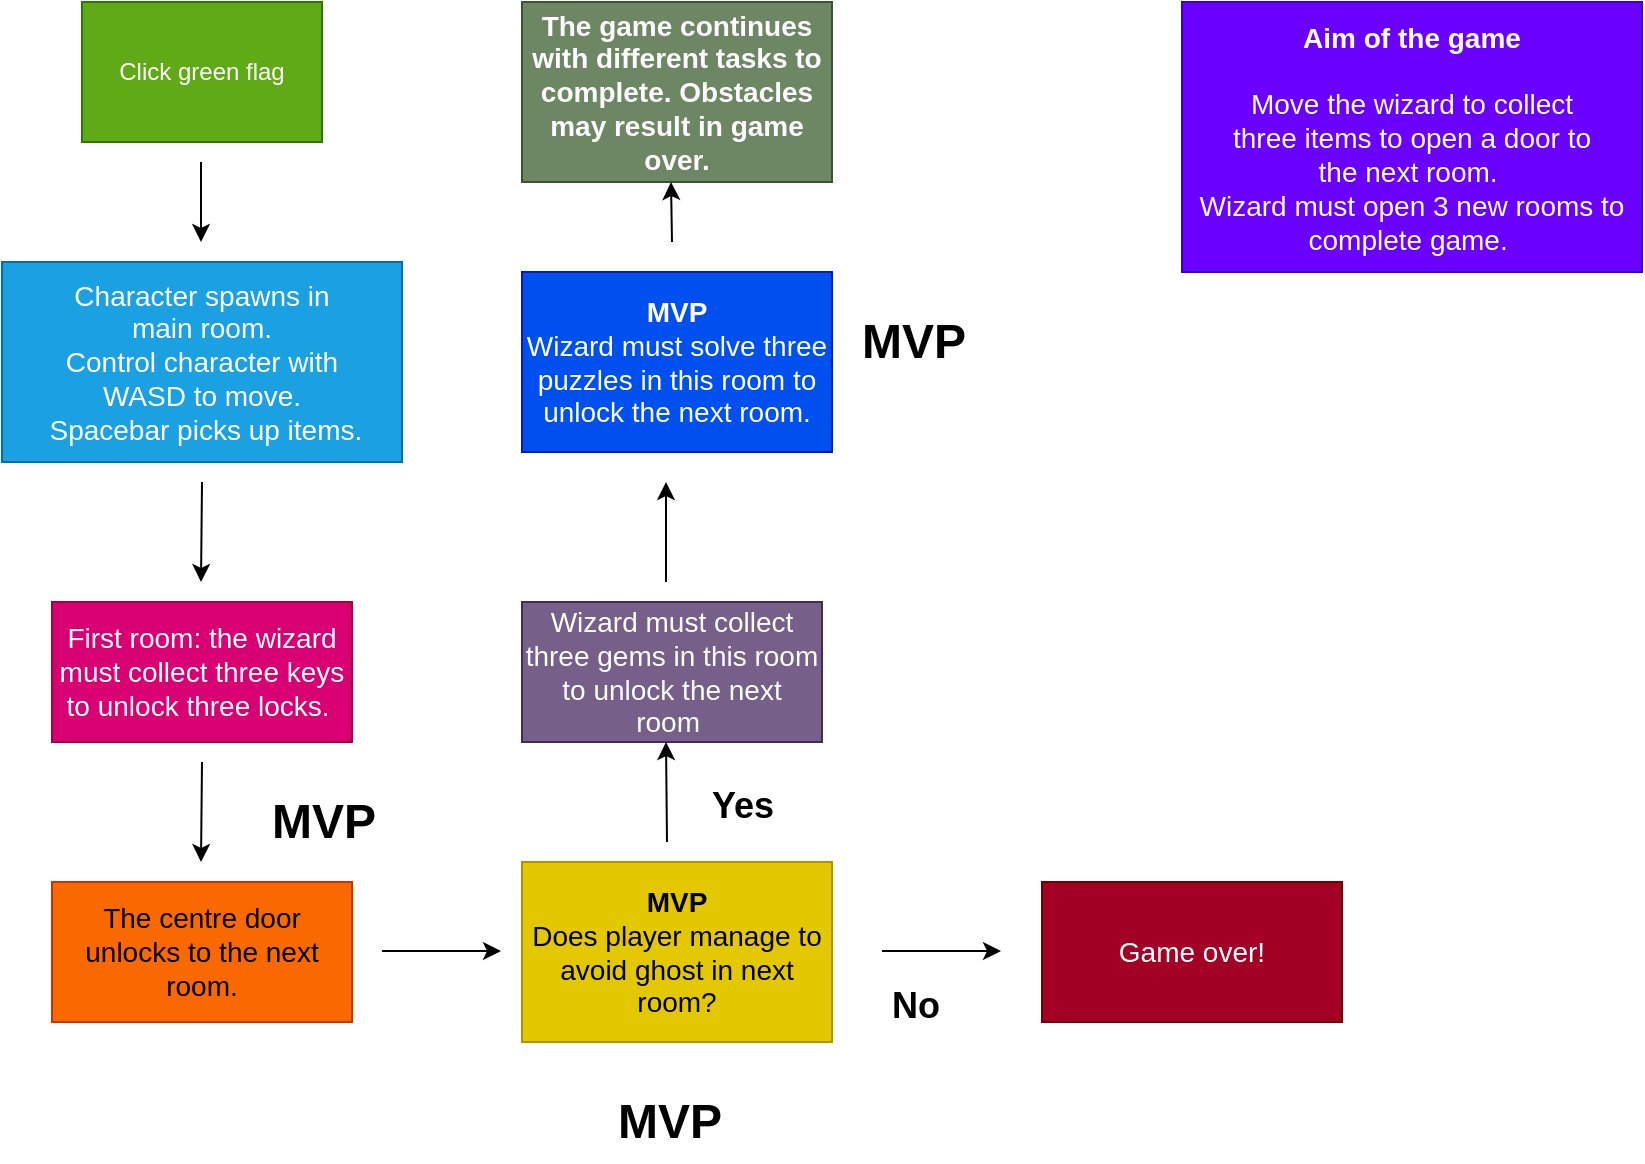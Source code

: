 <mxfile>
    <diagram id="Ld0iH385R5heOth_7bJz" name="Page-1">
        <mxGraphModel dx="869" dy="575" grid="1" gridSize="10" guides="1" tooltips="1" connect="1" arrows="1" fold="1" page="1" pageScale="1" pageWidth="850" pageHeight="1100" math="0" shadow="0">
            <root>
                <mxCell id="0"/>
                <mxCell id="1" parent="0"/>
                <mxCell id="2" value="&lt;font style=&quot;font-size: 14px;&quot;&gt;&lt;font style=&quot;&quot;&gt;Character spawns in &lt;br&gt;main room. &lt;br&gt;Control character with &lt;br&gt;WASD to move.&lt;br&gt;&lt;/font&gt;&amp;nbsp;Spacebar picks up items.&lt;/font&gt;" style="rounded=0;whiteSpace=wrap;html=1;fillColor=#1ba1e2;fontColor=#ffffff;strokeColor=#006EAF;" parent="1" vertex="1">
                    <mxGeometry x="10" y="140" width="200" height="100" as="geometry"/>
                </mxCell>
                <mxCell id="3" value="" style="endArrow=classic;html=1;" parent="1" edge="1">
                    <mxGeometry width="50" height="50" relative="1" as="geometry">
                        <mxPoint x="109.5" y="90" as="sourcePoint"/>
                        <mxPoint x="109.5" y="130" as="targetPoint"/>
                    </mxGeometry>
                </mxCell>
                <mxCell id="4" value="&lt;font style=&quot;font-size: 14px;&quot;&gt;&lt;b&gt;Aim of the game&lt;br&gt;&lt;/b&gt;&lt;br&gt;Move the wizard to collect &lt;br&gt;three items to open a door to &lt;br&gt;the next room.&amp;nbsp;&lt;br&gt;Wizard must open 3 new rooms to complete game.&amp;nbsp;&lt;br&gt;&lt;/font&gt;" style="rounded=0;whiteSpace=wrap;html=1;fillColor=#6a00ff;fontColor=#ffffff;strokeColor=#3700CC;" parent="1" vertex="1">
                    <mxGeometry x="600" y="10" width="230" height="135" as="geometry"/>
                </mxCell>
                <mxCell id="5" value="" style="endArrow=classic;html=1;" parent="1" edge="1">
                    <mxGeometry width="50" height="50" relative="1" as="geometry">
                        <mxPoint x="110" y="250" as="sourcePoint"/>
                        <mxPoint x="109.5" y="300" as="targetPoint"/>
                    </mxGeometry>
                </mxCell>
                <mxCell id="6" value="&lt;font style=&quot;font-size: 14px;&quot;&gt;First room: the wizard must collect three keys to unlock three locks.&amp;nbsp;&lt;/font&gt;" style="rounded=0;whiteSpace=wrap;html=1;fillColor=#d80073;fontColor=#ffffff;strokeColor=#A50040;" parent="1" vertex="1">
                    <mxGeometry x="35" y="310" width="150" height="70" as="geometry"/>
                </mxCell>
                <mxCell id="9" value="&lt;h1&gt;MVP&lt;/h1&gt;" style="text;html=1;strokeColor=none;fillColor=none;spacing=5;spacingTop=-20;whiteSpace=wrap;overflow=hidden;rounded=0;" parent="1" vertex="1">
                    <mxGeometry x="140" y="400" width="70" height="40" as="geometry"/>
                </mxCell>
                <mxCell id="17" value="Click green flag" style="rounded=0;whiteSpace=wrap;html=1;fillColor=#60a917;fontColor=#ffffff;strokeColor=#2D7600;" vertex="1" parent="1">
                    <mxGeometry x="50" y="10" width="120" height="70" as="geometry"/>
                </mxCell>
                <mxCell id="21" value="" style="endArrow=classic;html=1;" edge="1" parent="1">
                    <mxGeometry width="50" height="50" relative="1" as="geometry">
                        <mxPoint x="110" y="390" as="sourcePoint"/>
                        <mxPoint x="109.5" y="440" as="targetPoint"/>
                    </mxGeometry>
                </mxCell>
                <mxCell id="22" value="&lt;font style=&quot;font-size: 14px;&quot;&gt;The centre door unlocks to the next room.&lt;/font&gt;" style="rounded=0;whiteSpace=wrap;html=1;fillColor=#fa6800;fontColor=#000000;strokeColor=#C73500;" vertex="1" parent="1">
                    <mxGeometry x="35" y="450" width="150" height="70" as="geometry"/>
                </mxCell>
                <mxCell id="23" value="" style="endArrow=classic;html=1;" edge="1" parent="1">
                    <mxGeometry width="50" height="50" relative="1" as="geometry">
                        <mxPoint x="200" y="484.5" as="sourcePoint"/>
                        <mxPoint x="259.5" y="484.5" as="targetPoint"/>
                    </mxGeometry>
                </mxCell>
                <mxCell id="24" value="&lt;span style=&quot;font-size: 14px;&quot;&gt;&lt;b&gt;MVP&lt;br&gt;&lt;/b&gt;Does player manage to avoid ghost in next room?&lt;/span&gt;" style="rounded=0;whiteSpace=wrap;html=1;fillColor=#e3c800;fontColor=#000000;strokeColor=#B09500;" vertex="1" parent="1">
                    <mxGeometry x="270" y="440" width="155" height="90" as="geometry"/>
                </mxCell>
                <mxCell id="25" value="&lt;font style=&quot;font-size: 14px;&quot;&gt;Wizard must collect three gems in this room to unlock the next room&amp;nbsp;&lt;/font&gt;" style="rounded=0;whiteSpace=wrap;html=1;fillColor=#76608a;fontColor=#ffffff;strokeColor=#432D57;" vertex="1" parent="1">
                    <mxGeometry x="270" y="310" width="150" height="70" as="geometry"/>
                </mxCell>
                <mxCell id="26" value="" style="endArrow=classic;html=1;" edge="1" parent="1">
                    <mxGeometry width="50" height="50" relative="1" as="geometry">
                        <mxPoint x="342.5" y="430" as="sourcePoint"/>
                        <mxPoint x="342" y="380" as="targetPoint"/>
                    </mxGeometry>
                </mxCell>
                <mxCell id="27" value="&lt;font style=&quot;font-size: 14px;&quot;&gt;&lt;b&gt;MVP&lt;/b&gt;&lt;br&gt;Wizard must solve three puzzles in this room to unlock the next room.&lt;/font&gt;" style="rounded=0;whiteSpace=wrap;html=1;fillColor=#0050ef;fontColor=#ffffff;strokeColor=#001DBC;" vertex="1" parent="1">
                    <mxGeometry x="270" y="145" width="155" height="90" as="geometry"/>
                </mxCell>
                <mxCell id="28" value="&lt;h1&gt;MVP&lt;/h1&gt;" style="text;html=1;strokeColor=none;fillColor=none;spacing=5;spacingTop=-20;whiteSpace=wrap;overflow=hidden;rounded=0;" vertex="1" parent="1">
                    <mxGeometry x="312.5" y="550" width="70" height="40" as="geometry"/>
                </mxCell>
                <mxCell id="29" value="&lt;h1&gt;MVP&lt;/h1&gt;" style="text;html=1;strokeColor=none;fillColor=none;spacing=5;spacingTop=-20;whiteSpace=wrap;overflow=hidden;rounded=0;" vertex="1" parent="1">
                    <mxGeometry x="435" y="160" width="70" height="40" as="geometry"/>
                </mxCell>
                <mxCell id="30" value="" style="endArrow=classic;html=1;" edge="1" parent="1">
                    <mxGeometry width="50" height="50" relative="1" as="geometry">
                        <mxPoint x="342" y="300" as="sourcePoint"/>
                        <mxPoint x="342" y="250" as="targetPoint"/>
                    </mxGeometry>
                </mxCell>
                <mxCell id="32" value="&lt;font style=&quot;font-size: 14px;&quot;&gt;Game over!&lt;/font&gt;" style="rounded=0;whiteSpace=wrap;html=1;fillColor=#a20025;fontColor=#ffffff;strokeColor=#6F0000;" vertex="1" parent="1">
                    <mxGeometry x="530" y="450" width="150" height="70" as="geometry"/>
                </mxCell>
                <mxCell id="33" value="" style="endArrow=classic;html=1;" edge="1" parent="1">
                    <mxGeometry width="50" height="50" relative="1" as="geometry">
                        <mxPoint x="450" y="484.5" as="sourcePoint"/>
                        <mxPoint x="509.5" y="484.5" as="targetPoint"/>
                    </mxGeometry>
                </mxCell>
                <mxCell id="34" value="&lt;h1&gt;&lt;font style=&quot;font-size: 18px;&quot;&gt;No&lt;/font&gt;&lt;/h1&gt;" style="text;html=1;strokeColor=none;fillColor=none;spacing=5;spacingTop=-20;whiteSpace=wrap;overflow=hidden;rounded=0;" vertex="1" parent="1">
                    <mxGeometry x="450" y="490" width="40" height="40" as="geometry"/>
                </mxCell>
                <mxCell id="36" value="&lt;h1&gt;&lt;font style=&quot;font-size: 18px;&quot;&gt;Yes&lt;/font&gt;&lt;/h1&gt;" style="text;html=1;strokeColor=none;fillColor=none;spacing=5;spacingTop=-20;whiteSpace=wrap;overflow=hidden;rounded=0;" vertex="1" parent="1">
                    <mxGeometry x="360" y="390" width="40" height="40" as="geometry"/>
                </mxCell>
                <mxCell id="37" value="&lt;span style=&quot;font-size: 14px;&quot;&gt;&lt;b&gt;The game continues with different tasks to complete. Obstacles may result in game over.&lt;/b&gt;&lt;/span&gt;" style="rounded=0;whiteSpace=wrap;html=1;fillColor=#6d8764;fontColor=#ffffff;strokeColor=#3A5431;" vertex="1" parent="1">
                    <mxGeometry x="270" y="10" width="155" height="90" as="geometry"/>
                </mxCell>
                <mxCell id="38" value="" style="endArrow=classic;html=1;" edge="1" parent="1">
                    <mxGeometry width="50" height="50" relative="1" as="geometry">
                        <mxPoint x="345" y="130" as="sourcePoint"/>
                        <mxPoint x="344.5" y="100" as="targetPoint"/>
                    </mxGeometry>
                </mxCell>
            </root>
        </mxGraphModel>
    </diagram>
</mxfile>